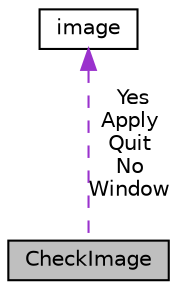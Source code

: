 digraph "CheckImage"
{
 // LATEX_PDF_SIZE
  edge [fontname="Helvetica",fontsize="10",labelfontname="Helvetica",labelfontsize="10"];
  node [fontname="Helvetica",fontsize="10",shape=record];
  Node1 [label="CheckImage",height=0.2,width=0.4,color="black", fillcolor="grey75", style="filled", fontcolor="black",tooltip=" "];
  Node2 -> Node1 [dir="back",color="darkorchid3",fontsize="10",style="dashed",label=" Yes\nApply\nQuit\nNo\nWindow" ,fontname="Helvetica"];
  Node2 [label="image",height=0.2,width=0.4,color="black", fillcolor="white", style="filled",URL="$de/d68/structimage.html",tooltip=" "];
}
